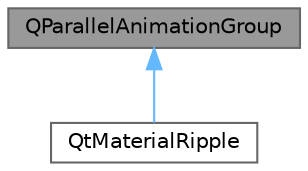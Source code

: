 digraph "QParallelAnimationGroup"
{
 // LATEX_PDF_SIZE
  bgcolor="transparent";
  edge [fontname=Helvetica,fontsize=10,labelfontname=Helvetica,labelfontsize=10];
  node [fontname=Helvetica,fontsize=10,shape=box,height=0.2,width=0.4];
  Node1 [id="Node000001",label="QParallelAnimationGroup",height=0.2,width=0.4,color="gray40", fillcolor="grey60", style="filled", fontcolor="black",tooltip="并行动画组类"];
  Node1 -> Node2 [id="edge1_Node000001_Node000002",dir="back",color="steelblue1",style="solid",tooltip=" "];
  Node2 [id="Node000002",label="QtMaterialRipple",height=0.2,width=0.4,color="gray40", fillcolor="white", style="filled",URL="$class_qt_material_ripple.html",tooltip="水波纹动画类，继承自 QParallelAnimationGroup，管理半径和透明度动画"];
}
